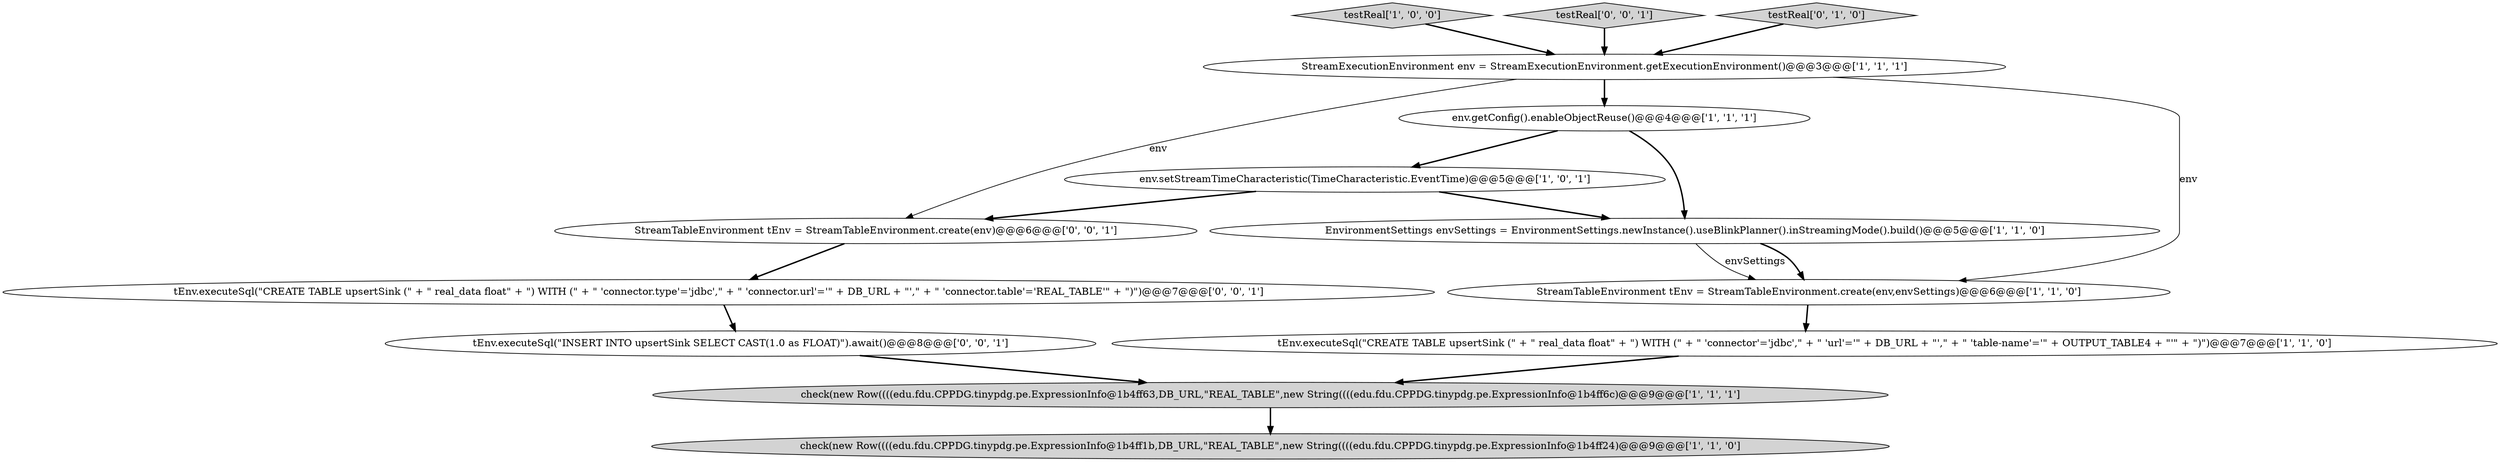 digraph {
8 [style = filled, label = "testReal['1', '0', '0']", fillcolor = lightgray, shape = diamond image = "AAA0AAABBB1BBB"];
6 [style = filled, label = "check(new Row((((edu.fdu.CPPDG.tinypdg.pe.ExpressionInfo@1b4ff63,DB_URL,\"REAL_TABLE\",new String((((edu.fdu.CPPDG.tinypdg.pe.ExpressionInfo@1b4ff6c)@@@9@@@['1', '1', '1']", fillcolor = lightgray, shape = ellipse image = "AAA0AAABBB1BBB"];
5 [style = filled, label = "env.getConfig().enableObjectReuse()@@@4@@@['1', '1', '1']", fillcolor = white, shape = ellipse image = "AAA0AAABBB1BBB"];
11 [style = filled, label = "StreamTableEnvironment tEnv = StreamTableEnvironment.create(env)@@@6@@@['0', '0', '1']", fillcolor = white, shape = ellipse image = "AAA0AAABBB3BBB"];
4 [style = filled, label = "EnvironmentSettings envSettings = EnvironmentSettings.newInstance().useBlinkPlanner().inStreamingMode().build()@@@5@@@['1', '1', '0']", fillcolor = white, shape = ellipse image = "AAA0AAABBB1BBB"];
7 [style = filled, label = "StreamTableEnvironment tEnv = StreamTableEnvironment.create(env,envSettings)@@@6@@@['1', '1', '0']", fillcolor = white, shape = ellipse image = "AAA0AAABBB1BBB"];
13 [style = filled, label = "testReal['0', '0', '1']", fillcolor = lightgray, shape = diamond image = "AAA0AAABBB3BBB"];
9 [style = filled, label = "testReal['0', '1', '0']", fillcolor = lightgray, shape = diamond image = "AAA0AAABBB2BBB"];
12 [style = filled, label = "tEnv.executeSql(\"INSERT INTO upsertSink SELECT CAST(1.0 as FLOAT)\").await()@@@8@@@['0', '0', '1']", fillcolor = white, shape = ellipse image = "AAA0AAABBB3BBB"];
3 [style = filled, label = "StreamExecutionEnvironment env = StreamExecutionEnvironment.getExecutionEnvironment()@@@3@@@['1', '1', '1']", fillcolor = white, shape = ellipse image = "AAA0AAABBB1BBB"];
1 [style = filled, label = "tEnv.executeSql(\"CREATE TABLE upsertSink (\" + \" real_data float\" + \") WITH (\" + \" 'connector'='jdbc',\" + \" 'url'='\" + DB_URL + \"',\" + \" 'table-name'='\" + OUTPUT_TABLE4 + \"'\" + \")\")@@@7@@@['1', '1', '0']", fillcolor = white, shape = ellipse image = "AAA0AAABBB1BBB"];
0 [style = filled, label = "check(new Row((((edu.fdu.CPPDG.tinypdg.pe.ExpressionInfo@1b4ff1b,DB_URL,\"REAL_TABLE\",new String((((edu.fdu.CPPDG.tinypdg.pe.ExpressionInfo@1b4ff24)@@@9@@@['1', '1', '0']", fillcolor = lightgray, shape = ellipse image = "AAA0AAABBB1BBB"];
10 [style = filled, label = "tEnv.executeSql(\"CREATE TABLE upsertSink (\" + \" real_data float\" + \") WITH (\" + \" 'connector.type'='jdbc',\" + \" 'connector.url'='\" + DB_URL + \"',\" + \" 'connector.table'='REAL_TABLE'\" + \")\")@@@7@@@['0', '0', '1']", fillcolor = white, shape = ellipse image = "AAA0AAABBB3BBB"];
2 [style = filled, label = "env.setStreamTimeCharacteristic(TimeCharacteristic.EventTime)@@@5@@@['1', '0', '1']", fillcolor = white, shape = ellipse image = "AAA0AAABBB1BBB"];
9->3 [style = bold, label=""];
4->7 [style = solid, label="envSettings"];
5->2 [style = bold, label=""];
3->5 [style = bold, label=""];
1->6 [style = bold, label=""];
7->1 [style = bold, label=""];
6->0 [style = bold, label=""];
3->7 [style = solid, label="env"];
13->3 [style = bold, label=""];
12->6 [style = bold, label=""];
2->4 [style = bold, label=""];
11->10 [style = bold, label=""];
10->12 [style = bold, label=""];
2->11 [style = bold, label=""];
4->7 [style = bold, label=""];
5->4 [style = bold, label=""];
8->3 [style = bold, label=""];
3->11 [style = solid, label="env"];
}
